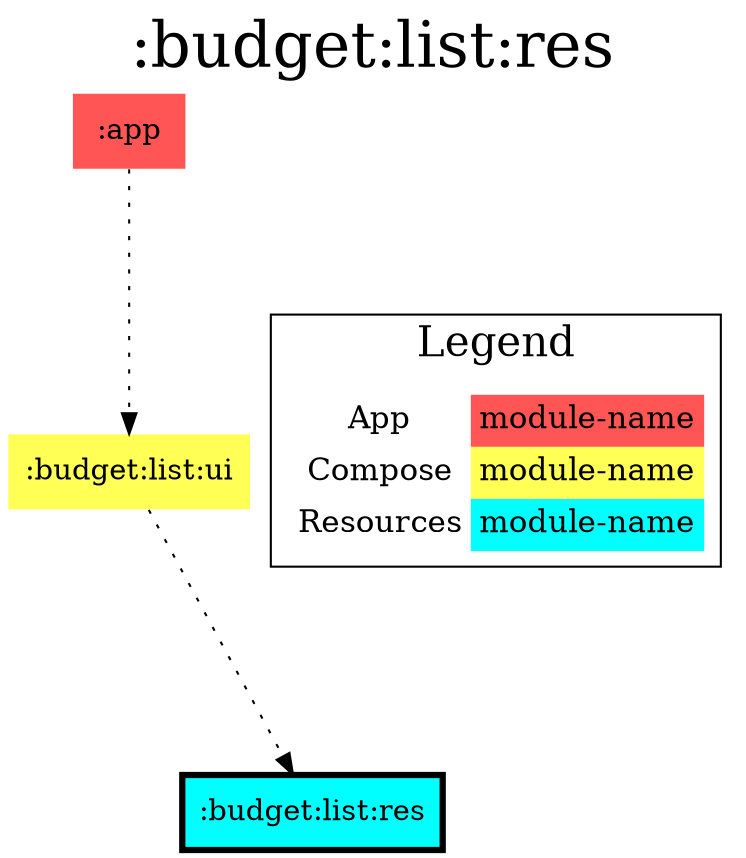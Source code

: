 digraph {
edge ["dir"="forward"]
graph ["dpi"="100","label"=":budget:list:res","labelloc"="t","fontsize"="30","ranksep"="1.5","rankdir"="TB"]
node ["style"="filled"]
":app" ["fillcolor"="#FF5555","shape"="none"]
":budget:list:res" ["fillcolor"="#00FFFF","color"="black","penwidth"="3","shape"="box"]
":budget:list:ui" ["fillcolor"="#FFFF55","shape"="none"]
{
edge ["dir"="none"]
graph ["rank"="same"]
":budget:list:res"
}
":app" -> ":budget:list:ui" ["style"="dotted"]
":budget:list:ui" -> ":budget:list:res" ["style"="dotted"]
subgraph "cluster_legend" {
edge ["dir"="none"]
graph ["label"="Legend","fontsize"="20"]
"Legend" ["style"="filled","fillcolor"="#FFFFFF","shape"="none","margin"="0","fontsize"="15","label"=<
<TABLE BORDER="0" CELLBORDER="0" CELLSPACING="0" CELLPADDING="4">
<TR><TD>App</TD><TD BGCOLOR="#FF5555">module-name</TD></TR>
<TR><TD>Compose</TD><TD BGCOLOR="#FFFF55">module-name</TD></TR>
<TR><TD>Resources</TD><TD BGCOLOR="#00FFFF">module-name</TD></TR>
</TABLE>
>]
} -> ":budget:list:res" ["style"="invis"]
}
